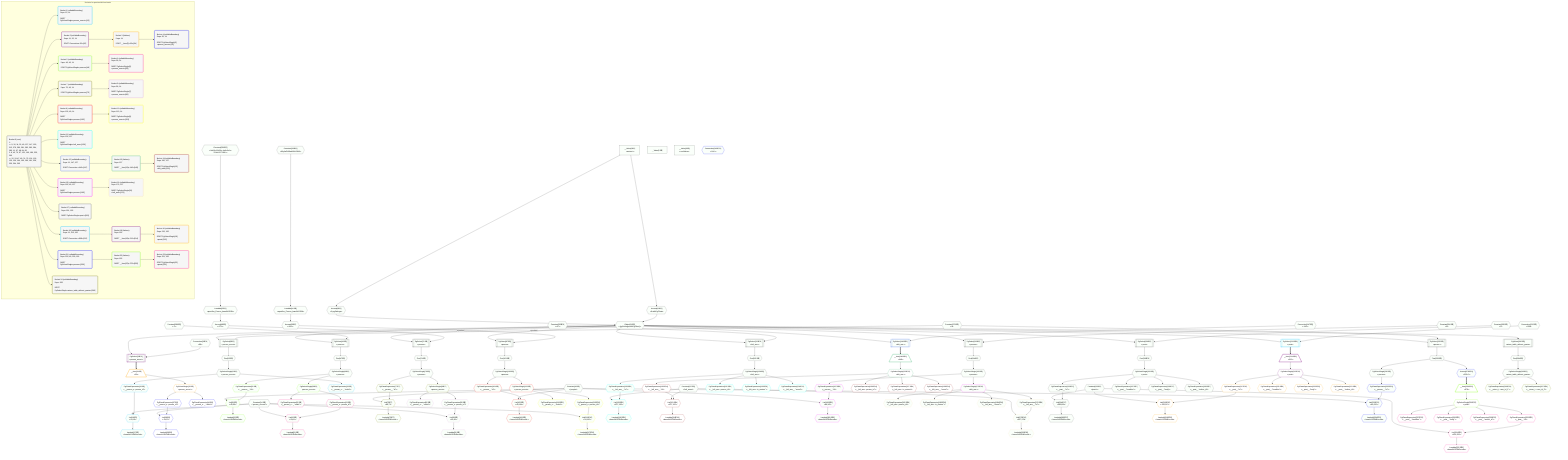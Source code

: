 %%{init: {'themeVariables': { 'fontSize': '12px'}}}%%
graph TD
    classDef path fill:#eee,stroke:#000,color:#000
    classDef plan fill:#fff,stroke-width:1px,color:#000
    classDef itemplan fill:#fff,stroke-width:2px,color:#000
    classDef unbatchedplan fill:#dff,stroke-width:1px,color:#000
    classDef sideeffectplan fill:#fcc,stroke-width:2px,color:#000
    classDef bucket fill:#f6f6f6,color:#000,stroke-width:2px,text-align:left


    %% plan dependencies
    PgSelect8[["PgSelect[8∈0]<br />ᐸperson_secretᐳ"]]:::plan
    Object11{{"Object[11∈0]<br />ᐸ{pgSettings,withPgClient}ᐳ"}}:::plan
    Constant279{{"Constant[279∈0]<br />ᐸ3ᐳ"}}:::plan
    Object11 & Constant279 --> PgSelect8
    Access9{{"Access[9∈0]<br />ᐸ3.pgSettingsᐳ"}}:::plan
    Access10{{"Access[10∈0]<br />ᐸ3.withPgClientᐳ"}}:::plan
    Access9 & Access10 --> Object11
    PgSelect43[["PgSelect[43∈0]<br />ᐸpersonᐳ"]]:::plan
    Constant280{{"Constant[280∈0]<br />ᐸ1ᐳ"}}:::plan
    Object11 & Constant280 --> PgSelect43
    PgSelect70[["PgSelect[70∈0]<br />ᐸpersonᐳ"]]:::plan
    Access68{{"Access[68∈0]<br />ᐸ67.1ᐳ"}}:::plan
    Object11 -->|rejectNull| PgSelect70
    Access68 --> PgSelect70
    PgSelect97[["PgSelect[97∈0]<br />ᐸpersonᐳ"]]:::plan
    Access95{{"Access[95∈0]<br />ᐸ94.1ᐳ"}}:::plan
    Object11 -->|rejectNull| PgSelect97
    Access95 --> PgSelect97
    PgSelect121[["PgSelect[121∈0]<br />ᐸleft_armᐳ"]]:::plan
    Constant283{{"Constant[283∈0]<br />ᐸ42ᐳ"}}:::plan
    Object11 & Constant283 --> PgSelect121
    PgSelect160[["PgSelect[160∈0]<br />ᐸpersonᐳ"]]:::plan
    Constant284{{"Constant[284∈0]<br />ᐸ2ᐳ"}}:::plan
    Object11 & Constant284 --> PgSelect160
    PgSelect186[["PgSelect[186∈0]<br />ᐸpostᐳ"]]:::plan
    Constant285{{"Constant[285∈0]<br />ᐸ7ᐳ"}}:::plan
    Object11 & Constant285 --> PgSelect186
    PgSelect225[["PgSelect[225∈0]<br />ᐸpersonᐳ"]]:::plan
    Object11 & Constant279 --> PgSelect225
    __Value3["__Value[3∈0]<br />ᐸcontextᐳ"]:::plan
    __Value3 --> Access9
    __Value3 --> Access10
    First12{{"First[12∈0]"}}:::plan
    PgSelect8 --> First12
    PgSelectSingle13{{"PgSelectSingle[13∈0]<br />ᐸperson_secretᐳ"}}:::plan
    First12 --> PgSelectSingle13
    First47{{"First[47∈0]"}}:::plan
    PgSelect43 --> First47
    PgSelectSingle48{{"PgSelectSingle[48∈0]<br />ᐸpersonᐳ"}}:::plan
    First47 --> PgSelectSingle48
    Lambda67{{"Lambda[67∈0]<br />ᐸspecifier_Person_base64JSONᐳ"}}:::plan
    Constant281{{"Constant[281∈0]<br />ᐸ'fa4f3e13-456c-4a9e-8c1e-37a6e3177d0b'ᐳ"}}:::plan
    Constant281 --> Lambda67
    Lambda67 --> Access68
    First74{{"First[74∈0]"}}:::plan
    PgSelect70 --> First74
    PgSelectSingle75{{"PgSelectSingle[75∈0]<br />ᐸpersonᐳ"}}:::plan
    First74 --> PgSelectSingle75
    Lambda94{{"Lambda[94∈0]<br />ᐸspecifier_Person_base64JSONᐳ"}}:::plan
    Constant282{{"Constant[282∈0]<br />ᐸ'WyJwZW9wbGUiLDBd'ᐳ"}}:::plan
    Constant282 --> Lambda94
    Lambda94 --> Access95
    First101{{"First[101∈0]"}}:::plan
    PgSelect97 --> First101
    PgSelectSingle102{{"PgSelectSingle[102∈0]<br />ᐸpersonᐳ"}}:::plan
    First101 --> PgSelectSingle102
    First125{{"First[125∈0]"}}:::plan
    PgSelect121 --> First125
    PgSelectSingle126{{"PgSelectSingle[126∈0]<br />ᐸleft_armᐳ"}}:::plan
    First125 --> PgSelectSingle126
    First164{{"First[164∈0]"}}:::plan
    PgSelect160 --> First164
    PgSelectSingle165{{"PgSelectSingle[165∈0]<br />ᐸpersonᐳ"}}:::plan
    First164 --> PgSelectSingle165
    First190{{"First[190∈0]"}}:::plan
    PgSelect186 --> First190
    PgSelectSingle191{{"PgSelectSingle[191∈0]<br />ᐸpostᐳ"}}:::plan
    First190 --> PgSelectSingle191
    First229{{"First[229∈0]"}}:::plan
    PgSelect225 --> First229
    PgSelectSingle230{{"PgSelectSingle[230∈0]<br />ᐸpersonᐳ"}}:::plan
    First229 --> PgSelectSingle230
    PgSelect260[["PgSelect[260∈0]<br />ᐸreturn_table_without_grantsᐳ"]]:::plan
    Object11 --> PgSelect260
    First264{{"First[264∈0]"}}:::plan
    PgSelect260 --> First264
    PgSelectSingle265{{"PgSelectSingle[265∈0]<br />ᐸreturn_table_without_grantsᐳ"}}:::plan
    First264 --> PgSelectSingle265
    __Value0["__Value[0∈0]"]:::plan
    __Value5["__Value[5∈0]<br />ᐸrootValueᐳ"]:::plan
    Constant14{{"Constant[14∈0]<br />ᐸ'person_secrets'ᐳ"}}:::plan
    Connection32{{"Connection[32∈0]<br />ᐸ28ᐳ"}}:::plan
    Constant49{{"Constant[49∈0]<br />ᐸ'people'ᐳ"}}:::plan
    Constant127{{"Constant[127∈0]<br />ᐸ'left_arms'ᐳ"}}:::plan
    Connection147{{"Connection[147∈0]<br />ᐸ143ᐳ"}}:::plan
    Constant192{{"Constant[192∈0]<br />ᐸ'posts'ᐳ"}}:::plan
    Connection212{{"Connection[212∈0]<br />ᐸ208ᐳ"}}:::plan
    List16{{"List[16∈1]<br />ᐸ14,15ᐳ"}}:::plan
    PgClassExpression15{{"PgClassExpression[15∈1]<br />ᐸ__person_s...person_id”ᐳ"}}:::plan
    Constant14 & PgClassExpression15 --> List16
    PgSelectSingle13 --> PgClassExpression15
    Lambda17{{"Lambda[17∈1]<br />ᐸbase64JSONEncodeᐳ"}}:::plan
    List16 --> Lambda17
    PgClassExpression19{{"PgClassExpression[19∈1]<br />ᐸ__person_s..._.”sekrit”ᐳ"}}:::plan
    PgSelectSingle13 --> PgClassExpression19
    PgSelect33[["PgSelect[33∈2]<br />ᐸperson_secretᐳ"]]:::plan
    Object11 & Connection32 --> PgSelect33
    __Item34[/"__Item[34∈3]<br />ᐸ33ᐳ"\]:::itemplan
    PgSelect33 ==> __Item34
    PgSelectSingle35{{"PgSelectSingle[35∈3]<br />ᐸperson_secretᐳ"}}:::plan
    __Item34 --> PgSelectSingle35
    List38{{"List[38∈4]<br />ᐸ14,37ᐳ"}}:::plan
    PgClassExpression37{{"PgClassExpression[37∈4]<br />ᐸ__person_s...person_id”ᐳ"}}:::plan
    Constant14 & PgClassExpression37 --> List38
    PgSelectSingle35 --> PgClassExpression37
    Lambda39{{"Lambda[39∈4]<br />ᐸbase64JSONEncodeᐳ"}}:::plan
    List38 --> Lambda39
    PgClassExpression41{{"PgClassExpression[41∈4]<br />ᐸ__person_s..._.”sekrit”ᐳ"}}:::plan
    PgSelectSingle35 --> PgClassExpression41
    List51{{"List[51∈5]<br />ᐸ49,50ᐳ"}}:::plan
    PgClassExpression50{{"PgClassExpression[50∈5]<br />ᐸ__person__.”id”ᐳ"}}:::plan
    Constant49 & PgClassExpression50 --> List51
    PgSelectSingle48 --> PgClassExpression50
    Lambda52{{"Lambda[52∈5]<br />ᐸbase64JSONEncodeᐳ"}}:::plan
    List51 --> Lambda52
    PgSelectSingle59{{"PgSelectSingle[59∈5]<br />ᐸperson_secretᐳ"}}:::plan
    PgSelectSingle48 --> PgSelectSingle59
    List62{{"List[62∈6]<br />ᐸ14,61ᐳ"}}:::plan
    PgClassExpression61{{"PgClassExpression[61∈6]<br />ᐸ__person_s...person_id”ᐳ"}}:::plan
    Constant14 & PgClassExpression61 --> List62
    PgSelectSingle59 --> PgClassExpression61
    Lambda63{{"Lambda[63∈6]<br />ᐸbase64JSONEncodeᐳ"}}:::plan
    List62 --> Lambda63
    PgClassExpression65{{"PgClassExpression[65∈6]<br />ᐸ__person_s..._.”sekrit”ᐳ"}}:::plan
    PgSelectSingle59 --> PgClassExpression65
    List78{{"List[78∈7]<br />ᐸ49,77ᐳ"}}:::plan
    PgClassExpression77{{"PgClassExpression[77∈7]<br />ᐸ__person__.”id”ᐳ"}}:::plan
    Constant49 & PgClassExpression77 --> List78
    PgSelectSingle75 --> PgClassExpression77
    Lambda79{{"Lambda[79∈7]<br />ᐸbase64JSONEncodeᐳ"}}:::plan
    List78 --> Lambda79
    PgSelectSingle86{{"PgSelectSingle[86∈7]<br />ᐸperson_secretᐳ"}}:::plan
    PgSelectSingle75 --> PgSelectSingle86
    List89{{"List[89∈8]<br />ᐸ14,88ᐳ"}}:::plan
    PgClassExpression88{{"PgClassExpression[88∈8]<br />ᐸ__person_s...person_id”ᐳ"}}:::plan
    Constant14 & PgClassExpression88 --> List89
    PgSelectSingle86 --> PgClassExpression88
    Lambda90{{"Lambda[90∈8]<br />ᐸbase64JSONEncodeᐳ"}}:::plan
    List89 --> Lambda90
    PgClassExpression92{{"PgClassExpression[92∈8]<br />ᐸ__person_s..._.”sekrit”ᐳ"}}:::plan
    PgSelectSingle86 --> PgClassExpression92
    List105{{"List[105∈9]<br />ᐸ49,104ᐳ"}}:::plan
    PgClassExpression104{{"PgClassExpression[104∈9]<br />ᐸ__person__.”id”ᐳ"}}:::plan
    Constant49 & PgClassExpression104 --> List105
    PgSelectSingle102 --> PgClassExpression104
    Lambda106{{"Lambda[106∈9]<br />ᐸbase64JSONEncodeᐳ"}}:::plan
    List105 --> Lambda106
    PgSelectSingle113{{"PgSelectSingle[113∈9]<br />ᐸperson_secretᐳ"}}:::plan
    PgSelectSingle102 --> PgSelectSingle113
    List116{{"List[116∈10]<br />ᐸ14,115ᐳ"}}:::plan
    PgClassExpression115{{"PgClassExpression[115∈10]<br />ᐸ__person_s...person_id”ᐳ"}}:::plan
    Constant14 & PgClassExpression115 --> List116
    PgSelectSingle113 --> PgClassExpression115
    Lambda117{{"Lambda[117∈10]<br />ᐸbase64JSONEncodeᐳ"}}:::plan
    List116 --> Lambda117
    PgClassExpression119{{"PgClassExpression[119∈10]<br />ᐸ__person_s..._.”sekrit”ᐳ"}}:::plan
    PgSelectSingle113 --> PgClassExpression119
    List129{{"List[129∈11]<br />ᐸ127,128ᐳ"}}:::plan
    PgClassExpression128{{"PgClassExpression[128∈11]<br />ᐸ__left_arm__.”id”ᐳ"}}:::plan
    Constant127 & PgClassExpression128 --> List129
    PgSelectSingle126 --> PgClassExpression128
    Lambda130{{"Lambda[130∈11]<br />ᐸbase64JSONEncodeᐳ"}}:::plan
    List129 --> Lambda130
    PgClassExpression132{{"PgClassExpression[132∈11]<br />ᐸ__left_arm...person_id”ᐳ"}}:::plan
    PgSelectSingle126 --> PgClassExpression132
    PgClassExpression133{{"PgClassExpression[133∈11]<br />ᐸ__left_arm...in_metres”ᐳ"}}:::plan
    PgSelectSingle126 --> PgClassExpression133
    PgClassExpression134{{"PgClassExpression[134∈11]<br />ᐸ__left_arm__.”mood”ᐳ"}}:::plan
    PgSelectSingle126 --> PgClassExpression134
    PgSelect148[["PgSelect[148∈12]<br />ᐸleft_armᐳ"]]:::plan
    Object11 & Connection147 --> PgSelect148
    __Item149[/"__Item[149∈13]<br />ᐸ148ᐳ"\]:::itemplan
    PgSelect148 ==> __Item149
    PgSelectSingle150{{"PgSelectSingle[150∈13]<br />ᐸleft_armᐳ"}}:::plan
    __Item149 --> PgSelectSingle150
    List153{{"List[153∈14]<br />ᐸ127,152ᐳ"}}:::plan
    PgClassExpression152{{"PgClassExpression[152∈14]<br />ᐸ__left_arm__.”id”ᐳ"}}:::plan
    Constant127 & PgClassExpression152 --> List153
    PgSelectSingle150 --> PgClassExpression152
    Lambda154{{"Lambda[154∈14]<br />ᐸbase64JSONEncodeᐳ"}}:::plan
    List153 --> Lambda154
    PgClassExpression156{{"PgClassExpression[156∈14]<br />ᐸ__left_arm...person_id”ᐳ"}}:::plan
    PgSelectSingle150 --> PgClassExpression156
    PgClassExpression157{{"PgClassExpression[157∈14]<br />ᐸ__left_arm...in_metres”ᐳ"}}:::plan
    PgSelectSingle150 --> PgClassExpression157
    PgClassExpression158{{"PgClassExpression[158∈14]<br />ᐸ__left_arm__.”mood”ᐳ"}}:::plan
    PgSelectSingle150 --> PgClassExpression158
    List168{{"List[168∈15]<br />ᐸ49,167ᐳ"}}:::plan
    PgClassExpression167{{"PgClassExpression[167∈15]<br />ᐸ__person__.”id”ᐳ"}}:::plan
    Constant49 & PgClassExpression167 --> List168
    PgSelectSingle165 --> PgClassExpression167
    Lambda169{{"Lambda[169∈15]<br />ᐸbase64JSONEncodeᐳ"}}:::plan
    List168 --> Lambda169
    PgSelectSingle176{{"PgSelectSingle[176∈15]<br />ᐸleft_armᐳ"}}:::plan
    PgSelectSingle165 --> PgSelectSingle176
    List179{{"List[179∈16]<br />ᐸ127,178ᐳ"}}:::plan
    PgClassExpression178{{"PgClassExpression[178∈16]<br />ᐸ__left_arm__.”id”ᐳ"}}:::plan
    Constant127 & PgClassExpression178 --> List179
    PgSelectSingle176 --> PgClassExpression178
    Lambda180{{"Lambda[180∈16]<br />ᐸbase64JSONEncodeᐳ"}}:::plan
    List179 --> Lambda180
    PgClassExpression182{{"PgClassExpression[182∈16]<br />ᐸ__left_arm...person_id”ᐳ"}}:::plan
    PgSelectSingle176 --> PgClassExpression182
    PgClassExpression183{{"PgClassExpression[183∈16]<br />ᐸ__left_arm...in_metres”ᐳ"}}:::plan
    PgSelectSingle176 --> PgClassExpression183
    PgClassExpression184{{"PgClassExpression[184∈16]<br />ᐸ__left_arm__.”mood”ᐳ"}}:::plan
    PgSelectSingle176 --> PgClassExpression184
    List194{{"List[194∈17]<br />ᐸ192,193ᐳ"}}:::plan
    PgClassExpression193{{"PgClassExpression[193∈17]<br />ᐸ__post__.”id”ᐳ"}}:::plan
    Constant192 & PgClassExpression193 --> List194
    PgSelectSingle191 --> PgClassExpression193
    Lambda195{{"Lambda[195∈17]<br />ᐸbase64JSONEncodeᐳ"}}:::plan
    List194 --> Lambda195
    PgClassExpression197{{"PgClassExpression[197∈17]<br />ᐸ__post__.”headline”ᐳ"}}:::plan
    PgSelectSingle191 --> PgClassExpression197
    PgClassExpression198{{"PgClassExpression[198∈17]<br />ᐸ__post__.”body”ᐳ"}}:::plan
    PgSelectSingle191 --> PgClassExpression198
    PgClassExpression199{{"PgClassExpression[199∈17]<br />ᐸ__post__.”author_id”ᐳ"}}:::plan
    PgSelectSingle191 --> PgClassExpression199
    PgSelect213[["PgSelect[213∈18]<br />ᐸpostᐳ"]]:::plan
    Object11 & Connection212 --> PgSelect213
    __Item214[/"__Item[214∈19]<br />ᐸ213ᐳ"\]:::itemplan
    PgSelect213 ==> __Item214
    PgSelectSingle215{{"PgSelectSingle[215∈19]<br />ᐸpostᐳ"}}:::plan
    __Item214 --> PgSelectSingle215
    List218{{"List[218∈20]<br />ᐸ192,217ᐳ"}}:::plan
    PgClassExpression217{{"PgClassExpression[217∈20]<br />ᐸ__post__.”id”ᐳ"}}:::plan
    Constant192 & PgClassExpression217 --> List218
    PgSelectSingle215 --> PgClassExpression217
    Lambda219{{"Lambda[219∈20]<br />ᐸbase64JSONEncodeᐳ"}}:::plan
    List218 --> Lambda219
    PgClassExpression221{{"PgClassExpression[221∈20]<br />ᐸ__post__.”headline”ᐳ"}}:::plan
    PgSelectSingle215 --> PgClassExpression221
    PgClassExpression222{{"PgClassExpression[222∈20]<br />ᐸ__post__.”body”ᐳ"}}:::plan
    PgSelectSingle215 --> PgClassExpression222
    PgClassExpression223{{"PgClassExpression[223∈20]<br />ᐸ__post__.”author_id”ᐳ"}}:::plan
    PgSelectSingle215 --> PgClassExpression223
    List233{{"List[233∈21]<br />ᐸ49,232ᐳ"}}:::plan
    PgClassExpression232{{"PgClassExpression[232∈21]<br />ᐸ__person__.”id”ᐳ"}}:::plan
    Constant49 & PgClassExpression232 --> List233
    PgSelectSingle230 --> PgClassExpression232
    Lambda234{{"Lambda[234∈21]<br />ᐸbase64JSONEncodeᐳ"}}:::plan
    List233 --> Lambda234
    Access278{{"Access[278∈21]<br />ᐸ229.0ᐳ"}}:::plan
    First229 --> Access278
    Connection248{{"Connection[248∈21]<br />ᐸ244ᐳ"}}:::plan
    __Item250[/"__Item[250∈22]<br />ᐸ278ᐳ"\]:::itemplan
    Access278 ==> __Item250
    PgSelectSingle251{{"PgSelectSingle[251∈22]<br />ᐸpostᐳ"}}:::plan
    __Item250 --> PgSelectSingle251
    List254{{"List[254∈23]<br />ᐸ192,253ᐳ"}}:::plan
    PgClassExpression253{{"PgClassExpression[253∈23]<br />ᐸ__post__.”id”ᐳ"}}:::plan
    Constant192 & PgClassExpression253 --> List254
    PgSelectSingle251 --> PgClassExpression253
    Lambda255{{"Lambda[255∈23]<br />ᐸbase64JSONEncodeᐳ"}}:::plan
    List254 --> Lambda255
    PgClassExpression257{{"PgClassExpression[257∈23]<br />ᐸ__post__.”headline”ᐳ"}}:::plan
    PgSelectSingle251 --> PgClassExpression257
    PgClassExpression258{{"PgClassExpression[258∈23]<br />ᐸ__post__.”body”ᐳ"}}:::plan
    PgSelectSingle251 --> PgClassExpression258
    PgClassExpression259{{"PgClassExpression[259∈23]<br />ᐸ__post__.”author_id”ᐳ"}}:::plan
    PgSelectSingle251 --> PgClassExpression259
    PgClassExpression266{{"PgClassExpression[266∈24]<br />ᐸ__return_t...rson_id_1”ᐳ"}}:::plan
    PgSelectSingle265 --> PgClassExpression266
    PgClassExpression267{{"PgClassExpression[267∈24]<br />ᐸ__return_t...rson_id_2”ᐳ"}}:::plan
    PgSelectSingle265 --> PgClassExpression267

    %% define steps

    subgraph "Buckets for queries/v4/rbac.basic"
    Bucket0("Bucket 0 (root)<br />1: <br />ᐳ: 9, 10, 14, 32, 49, 127, 147, 192, 212, 279, 280, 281, 282, 283, 284, 285, 11, 67, 68, 94, 95<br />2: 8, 43, 70, 97, 121, 160, 186, 225, 260<br />ᐳ: 12, 13, 47, 48, 74, 75, 101, 102, 125, 126, 164, 165, 190, 191, 229, 230, 264, 265"):::bucket
    classDef bucket0 stroke:#696969
    class Bucket0,__Value0,__Value3,__Value5,PgSelect8,Access9,Access10,Object11,First12,PgSelectSingle13,Constant14,Connection32,PgSelect43,First47,PgSelectSingle48,Constant49,Lambda67,Access68,PgSelect70,First74,PgSelectSingle75,Lambda94,Access95,PgSelect97,First101,PgSelectSingle102,PgSelect121,First125,PgSelectSingle126,Constant127,Connection147,PgSelect160,First164,PgSelectSingle165,PgSelect186,First190,PgSelectSingle191,Constant192,Connection212,PgSelect225,First229,PgSelectSingle230,PgSelect260,First264,PgSelectSingle265,Constant279,Constant280,Constant281,Constant282,Constant283,Constant284,Constant285 bucket0
    Bucket1("Bucket 1 (nullableBoundary)<br />Deps: 13, 14<br /><br />ROOT PgSelectSingleᐸperson_secretᐳ[13]"):::bucket
    classDef bucket1 stroke:#00bfff
    class Bucket1,PgClassExpression15,List16,Lambda17,PgClassExpression19 bucket1
    Bucket2("Bucket 2 (nullableBoundary)<br />Deps: 11, 32, 14<br /><br />ROOT Connectionᐸ28ᐳ[32]"):::bucket
    classDef bucket2 stroke:#7f007f
    class Bucket2,PgSelect33 bucket2
    Bucket3("Bucket 3 (listItem)<br />Deps: 14<br /><br />ROOT __Item{3}ᐸ33ᐳ[34]"):::bucket
    classDef bucket3 stroke:#ffa500
    class Bucket3,__Item34,PgSelectSingle35 bucket3
    Bucket4("Bucket 4 (nullableBoundary)<br />Deps: 35, 14<br /><br />ROOT PgSelectSingle{3}ᐸperson_secretᐳ[35]"):::bucket
    classDef bucket4 stroke:#0000ff
    class Bucket4,PgClassExpression37,List38,Lambda39,PgClassExpression41 bucket4
    Bucket5("Bucket 5 (nullableBoundary)<br />Deps: 48, 49, 14<br /><br />ROOT PgSelectSingleᐸpersonᐳ[48]"):::bucket
    classDef bucket5 stroke:#7fff00
    class Bucket5,PgClassExpression50,List51,Lambda52,PgSelectSingle59 bucket5
    Bucket6("Bucket 6 (nullableBoundary)<br />Deps: 59, 14<br /><br />ROOT PgSelectSingle{5}ᐸperson_secretᐳ[59]"):::bucket
    classDef bucket6 stroke:#ff1493
    class Bucket6,PgClassExpression61,List62,Lambda63,PgClassExpression65 bucket6
    Bucket7("Bucket 7 (nullableBoundary)<br />Deps: 75, 49, 14<br /><br />ROOT PgSelectSingleᐸpersonᐳ[75]"):::bucket
    classDef bucket7 stroke:#808000
    class Bucket7,PgClassExpression77,List78,Lambda79,PgSelectSingle86 bucket7
    Bucket8("Bucket 8 (nullableBoundary)<br />Deps: 86, 14<br /><br />ROOT PgSelectSingle{7}ᐸperson_secretᐳ[86]"):::bucket
    classDef bucket8 stroke:#dda0dd
    class Bucket8,PgClassExpression88,List89,Lambda90,PgClassExpression92 bucket8
    Bucket9("Bucket 9 (nullableBoundary)<br />Deps: 102, 49, 14<br /><br />ROOT PgSelectSingleᐸpersonᐳ[102]"):::bucket
    classDef bucket9 stroke:#ff0000
    class Bucket9,PgClassExpression104,List105,Lambda106,PgSelectSingle113 bucket9
    Bucket10("Bucket 10 (nullableBoundary)<br />Deps: 113, 14<br /><br />ROOT PgSelectSingle{9}ᐸperson_secretᐳ[113]"):::bucket
    classDef bucket10 stroke:#ffff00
    class Bucket10,PgClassExpression115,List116,Lambda117,PgClassExpression119 bucket10
    Bucket11("Bucket 11 (nullableBoundary)<br />Deps: 126, 127<br /><br />ROOT PgSelectSingleᐸleft_armᐳ[126]"):::bucket
    classDef bucket11 stroke:#00ffff
    class Bucket11,PgClassExpression128,List129,Lambda130,PgClassExpression132,PgClassExpression133,PgClassExpression134 bucket11
    Bucket12("Bucket 12 (nullableBoundary)<br />Deps: 11, 147, 127<br /><br />ROOT Connectionᐸ143ᐳ[147]"):::bucket
    classDef bucket12 stroke:#4169e1
    class Bucket12,PgSelect148 bucket12
    Bucket13("Bucket 13 (listItem)<br />Deps: 127<br /><br />ROOT __Item{13}ᐸ148ᐳ[149]"):::bucket
    classDef bucket13 stroke:#3cb371
    class Bucket13,__Item149,PgSelectSingle150 bucket13
    Bucket14("Bucket 14 (nullableBoundary)<br />Deps: 150, 127<br /><br />ROOT PgSelectSingle{13}ᐸleft_armᐳ[150]"):::bucket
    classDef bucket14 stroke:#a52a2a
    class Bucket14,PgClassExpression152,List153,Lambda154,PgClassExpression156,PgClassExpression157,PgClassExpression158 bucket14
    Bucket15("Bucket 15 (nullableBoundary)<br />Deps: 165, 49, 127<br /><br />ROOT PgSelectSingleᐸpersonᐳ[165]"):::bucket
    classDef bucket15 stroke:#ff00ff
    class Bucket15,PgClassExpression167,List168,Lambda169,PgSelectSingle176 bucket15
    Bucket16("Bucket 16 (nullableBoundary)<br />Deps: 176, 127<br /><br />ROOT PgSelectSingle{15}ᐸleft_armᐳ[176]"):::bucket
    classDef bucket16 stroke:#f5deb3
    class Bucket16,PgClassExpression178,List179,Lambda180,PgClassExpression182,PgClassExpression183,PgClassExpression184 bucket16
    Bucket17("Bucket 17 (nullableBoundary)<br />Deps: 191, 192<br /><br />ROOT PgSelectSingleᐸpostᐳ[191]"):::bucket
    classDef bucket17 stroke:#696969
    class Bucket17,PgClassExpression193,List194,Lambda195,PgClassExpression197,PgClassExpression198,PgClassExpression199 bucket17
    Bucket18("Bucket 18 (nullableBoundary)<br />Deps: 11, 212, 192<br /><br />ROOT Connectionᐸ208ᐳ[212]"):::bucket
    classDef bucket18 stroke:#00bfff
    class Bucket18,PgSelect213 bucket18
    Bucket19("Bucket 19 (listItem)<br />Deps: 192<br /><br />ROOT __Item{19}ᐸ213ᐳ[214]"):::bucket
    classDef bucket19 stroke:#7f007f
    class Bucket19,__Item214,PgSelectSingle215 bucket19
    Bucket20("Bucket 20 (nullableBoundary)<br />Deps: 215, 192<br /><br />ROOT PgSelectSingle{19}ᐸpostᐳ[215]"):::bucket
    classDef bucket20 stroke:#ffa500
    class Bucket20,PgClassExpression217,List218,Lambda219,PgClassExpression221,PgClassExpression222,PgClassExpression223 bucket20
    Bucket21("Bucket 21 (nullableBoundary)<br />Deps: 230, 49, 229, 192<br /><br />ROOT PgSelectSingleᐸpersonᐳ[230]"):::bucket
    classDef bucket21 stroke:#0000ff
    class Bucket21,PgClassExpression232,List233,Lambda234,Connection248,Access278 bucket21
    Bucket22("Bucket 22 (listItem)<br />Deps: 192<br /><br />ROOT __Item{22}ᐸ278ᐳ[250]"):::bucket
    classDef bucket22 stroke:#7fff00
    class Bucket22,__Item250,PgSelectSingle251 bucket22
    Bucket23("Bucket 23 (nullableBoundary)<br />Deps: 251, 192<br /><br />ROOT PgSelectSingle{22}ᐸpostᐳ[251]"):::bucket
    classDef bucket23 stroke:#ff1493
    class Bucket23,PgClassExpression253,List254,Lambda255,PgClassExpression257,PgClassExpression258,PgClassExpression259 bucket23
    Bucket24("Bucket 24 (nullableBoundary)<br />Deps: 265<br /><br />ROOT PgSelectSingleᐸreturn_table_without_grantsᐳ[265]"):::bucket
    classDef bucket24 stroke:#808000
    class Bucket24,PgClassExpression266,PgClassExpression267 bucket24
    Bucket0 --> Bucket1 & Bucket2 & Bucket5 & Bucket7 & Bucket9 & Bucket11 & Bucket12 & Bucket15 & Bucket17 & Bucket18 & Bucket21 & Bucket24
    Bucket2 --> Bucket3
    Bucket3 --> Bucket4
    Bucket5 --> Bucket6
    Bucket7 --> Bucket8
    Bucket9 --> Bucket10
    Bucket12 --> Bucket13
    Bucket13 --> Bucket14
    Bucket15 --> Bucket16
    Bucket18 --> Bucket19
    Bucket19 --> Bucket20
    Bucket21 --> Bucket22
    Bucket22 --> Bucket23
    classDef unary fill:#fafffa,borderWidth:8px
    class PgSelect8,Object11,PgSelect43,PgSelect70,PgSelect97,PgSelect121,PgSelect160,PgSelect186,PgSelect225,Access9,Access10,First12,PgSelectSingle13,First47,PgSelectSingle48,Lambda67,Access68,First74,PgSelectSingle75,Lambda94,Access95,First101,PgSelectSingle102,First125,PgSelectSingle126,First164,PgSelectSingle165,First190,PgSelectSingle191,First229,PgSelectSingle230,PgSelect260,First264,PgSelectSingle265,__Value0,__Value3,__Value5,Constant14,Connection32,Constant49,Constant127,Connection147,Constant192,Connection212,Constant279,Constant280,Constant281,Constant282,Constant283,Constant284,Constant285,List16,PgClassExpression15,Lambda17,PgClassExpression19,PgSelect33,List51,PgClassExpression50,Lambda52,PgSelectSingle59,List62,PgClassExpression61,Lambda63,PgClassExpression65,List78,PgClassExpression77,Lambda79,PgSelectSingle86,List89,PgClassExpression88,Lambda90,PgClassExpression92,List105,PgClassExpression104,Lambda106,PgSelectSingle113,List116,PgClassExpression115,Lambda117,PgClassExpression119,List129,PgClassExpression128,Lambda130,PgClassExpression132,PgClassExpression133,PgClassExpression134,PgSelect148,List168,PgClassExpression167,Lambda169,PgSelectSingle176,List179,PgClassExpression178,Lambda180,PgClassExpression182,PgClassExpression183,PgClassExpression184,List194,PgClassExpression193,Lambda195,PgClassExpression197,PgClassExpression198,PgClassExpression199,PgSelect213,List233,PgClassExpression232,Lambda234,Access278,Connection248,PgClassExpression266,PgClassExpression267 unary
    end